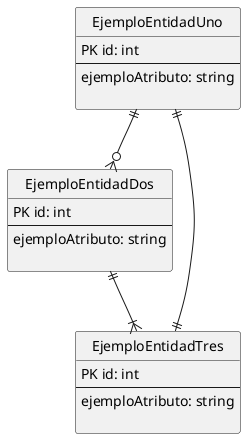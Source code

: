 @startuml Ejemplo DER con PlantUML

'Ocultar icono distintivo de la entidad
hide circle


'Definir una entidad con sus atributos
entity EjemploEntidadUno {
    PK id: int
    --
    ejemploAtributo: string

}

entity EjemploEntidadDos {
    PK id: int
    --
    ejemploAtributo: string

}

entity EjemploEntidadTres {
    PK id: int
    --
    ejemploAtributo: string

}

'Definir una relación entre entidades
EjemploEntidadUno ||--o{ EjemploEntidadDos

EjemploEntidadUno ||--|| EjemploEntidadTres

EjemploEntidadDos ||--|{ EjemploEntidadTres


@enduml